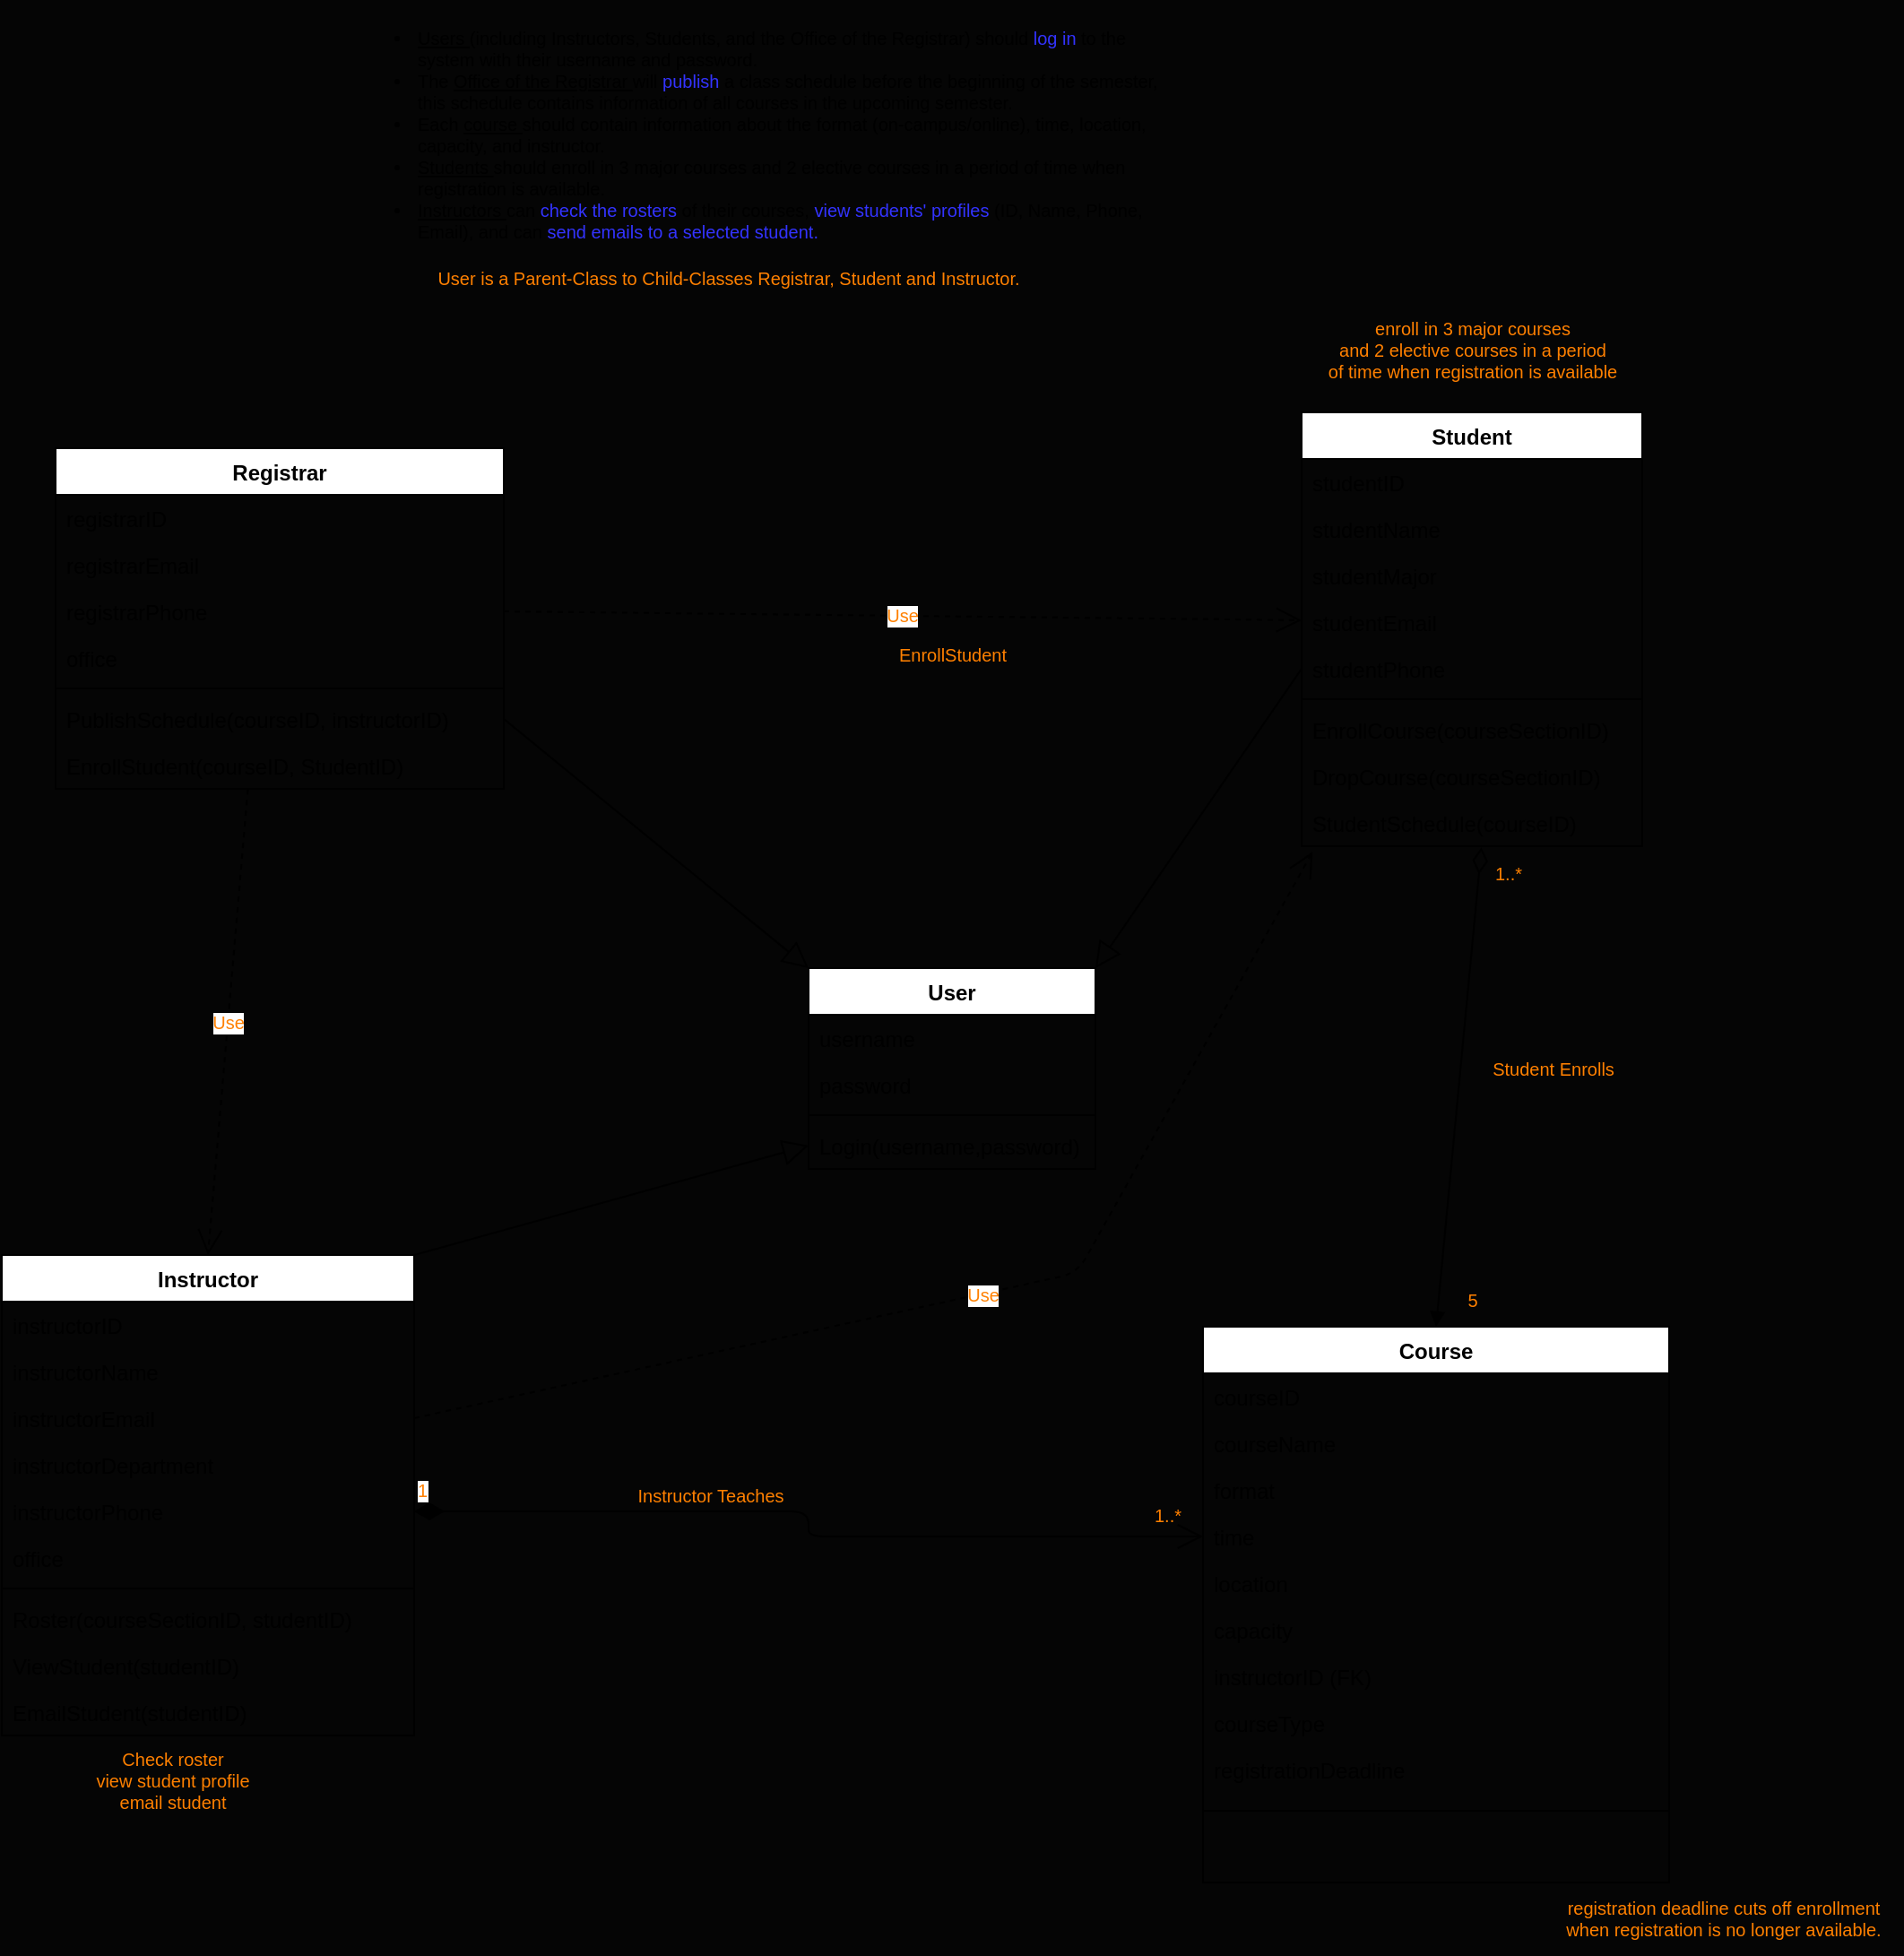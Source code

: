 <mxfile>
    <diagram id="s8RdSpvGGPMK100c2pMG" name="Page-1">
        <mxGraphModel dx="2013" dy="1139" grid="1" gridSize="10" guides="1" tooltips="1" connect="1" arrows="1" fold="1" page="0" pageScale="1" pageWidth="850" pageHeight="1100" background="#050505" math="0" shadow="0">
            <root>
                <mxCell id="0"/>
                <mxCell id="1" parent="0"/>
                <mxCell id="91" style="edgeStyle=none;html=1;exitX=1;exitY=0;exitDx=0;exitDy=0;entryX=0;entryY=0.5;entryDx=0;entryDy=0;fontSize=10;fontColor=#FF8000;endArrow=block;endFill=0;endSize=12;" edge="1" parent="1" source="2" target="31">
                    <mxGeometry relative="1" as="geometry"/>
                </mxCell>
                <mxCell id="2" value="Instructor" style="swimlane;fontStyle=1;align=center;verticalAlign=top;childLayout=stackLayout;horizontal=1;startSize=26;horizontalStack=0;resizeParent=1;resizeParentMax=0;resizeLast=0;collapsible=1;marginBottom=0;" parent="1" vertex="1">
                    <mxGeometry x="10" y="710" width="230" height="268" as="geometry"/>
                </mxCell>
                <mxCell id="3" value="instructorID" style="text;strokeColor=none;fillColor=none;align=left;verticalAlign=top;spacingLeft=4;spacingRight=4;overflow=hidden;rotatable=0;points=[[0,0.5],[1,0.5]];portConstraint=eastwest;" parent="2" vertex="1">
                    <mxGeometry y="26" width="230" height="26" as="geometry"/>
                </mxCell>
                <mxCell id="43" value="instructorName" style="text;strokeColor=none;fillColor=none;align=left;verticalAlign=top;spacingLeft=4;spacingRight=4;overflow=hidden;rotatable=0;points=[[0,0.5],[1,0.5]];portConstraint=eastwest;" vertex="1" parent="2">
                    <mxGeometry y="52" width="230" height="26" as="geometry"/>
                </mxCell>
                <mxCell id="61" value="instructorEmail" style="text;strokeColor=none;fillColor=none;align=left;verticalAlign=top;spacingLeft=4;spacingRight=4;overflow=hidden;rotatable=0;points=[[0,0.5],[1,0.5]];portConstraint=eastwest;" vertex="1" parent="2">
                    <mxGeometry y="78" width="230" height="26" as="geometry"/>
                </mxCell>
                <mxCell id="60" value="instructorDepartment" style="text;strokeColor=none;fillColor=none;align=left;verticalAlign=top;spacingLeft=4;spacingRight=4;overflow=hidden;rotatable=0;points=[[0,0.5],[1,0.5]];portConstraint=eastwest;" vertex="1" parent="2">
                    <mxGeometry y="104" width="230" height="26" as="geometry"/>
                </mxCell>
                <mxCell id="62" value="instructorPhone" style="text;strokeColor=none;fillColor=none;align=left;verticalAlign=top;spacingLeft=4;spacingRight=4;overflow=hidden;rotatable=0;points=[[0,0.5],[1,0.5]];portConstraint=eastwest;" vertex="1" parent="2">
                    <mxGeometry y="130" width="230" height="26" as="geometry"/>
                </mxCell>
                <mxCell id="66" value="office" style="text;strokeColor=none;fillColor=none;align=left;verticalAlign=top;spacingLeft=4;spacingRight=4;overflow=hidden;rotatable=0;points=[[0,0.5],[1,0.5]];portConstraint=eastwest;" vertex="1" parent="2">
                    <mxGeometry y="156" width="230" height="26" as="geometry"/>
                </mxCell>
                <mxCell id="4" value="" style="line;strokeWidth=1;fillColor=none;align=left;verticalAlign=middle;spacingTop=-1;spacingLeft=3;spacingRight=3;rotatable=0;labelPosition=right;points=[];portConstraint=eastwest;strokeColor=inherit;" parent="2" vertex="1">
                    <mxGeometry y="182" width="230" height="8" as="geometry"/>
                </mxCell>
                <mxCell id="5" value="Roster(courseSectionID, studentID)" style="text;strokeColor=none;fillColor=none;align=left;verticalAlign=top;spacingLeft=4;spacingRight=4;overflow=hidden;rotatable=0;points=[[0,0.5],[1,0.5]];portConstraint=eastwest;" parent="2" vertex="1">
                    <mxGeometry y="190" width="230" height="26" as="geometry"/>
                </mxCell>
                <mxCell id="80" value="ViewStudent(studentID)" style="text;strokeColor=none;fillColor=none;align=left;verticalAlign=top;spacingLeft=4;spacingRight=4;overflow=hidden;rotatable=0;points=[[0,0.5],[1,0.5]];portConstraint=eastwest;" vertex="1" parent="2">
                    <mxGeometry y="216" width="230" height="26" as="geometry"/>
                </mxCell>
                <mxCell id="81" value="EmailStudent(studentID)" style="text;strokeColor=none;fillColor=none;align=left;verticalAlign=top;spacingLeft=4;spacingRight=4;overflow=hidden;rotatable=0;points=[[0,0.5],[1,0.5]];portConstraint=eastwest;" vertex="1" parent="2">
                    <mxGeometry y="242" width="230" height="26" as="geometry"/>
                </mxCell>
                <mxCell id="7" value="&lt;ul style=&quot;font-size: 10px;&quot;&gt;&lt;li style=&quot;font-family: arial, helvetica, sans-serif; margin: 0px; padding-top: 0px; padding-bottom: 0px; border: 0px; outline: 0px; font-weight: inherit; font-style: inherit; list-style-position: outside; list-style-type: inherit; text-shadow: none !important;&quot;&gt;&lt;span style=&quot;margin: 0px; padding: 0px; border: 0px; outline: 0px; font-weight: inherit; font-style: inherit; text-shadow: none !important;&quot;&gt;&lt;u&gt;Users &lt;/u&gt;(including Instructors, Students, and the Office of the Registrar) should &lt;font color=&quot;#3333ff&quot;&gt;log in &lt;/font&gt;to the system with their username and password.&lt;/span&gt;&lt;/li&gt;&lt;li style=&quot;font-family: arial, helvetica, sans-serif; margin: 0px; padding-top: 0px; padding-bottom: 0px; border: 0px; outline: 0px; font-weight: inherit; font-style: inherit; list-style-position: outside; list-style-type: inherit; text-shadow: none !important;&quot;&gt;&lt;span style=&quot;margin: 0px; padding: 0px; border: 0px; outline: 0px; font-weight: inherit; font-style: inherit; text-shadow: none !important;&quot;&gt;The &lt;u&gt;Office of the Registrar &lt;/u&gt;will &lt;font color=&quot;#3333ff&quot;&gt;publish &lt;/font&gt;a class schedule before the beginning of the semester, this schedule contains information of all courses in the upcoming semester.&lt;/span&gt;&lt;/li&gt;&lt;li style=&quot;font-family: arial, helvetica, sans-serif; margin: 0px; padding-top: 0px; padding-bottom: 0px; border: 0px; outline: 0px; font-weight: inherit; font-style: inherit; list-style-position: outside; list-style-type: inherit; text-shadow: none !important;&quot;&gt;&lt;span style=&quot;margin: 0px; padding: 0px; border: 0px; outline: 0px; font-weight: inherit; font-style: inherit; text-shadow: none !important;&quot;&gt;Each &lt;u&gt;course &lt;/u&gt;should contain information about the format (on-campus/online), time, location, capacity, and instructor.&lt;/span&gt;&lt;/li&gt;&lt;li style=&quot;font-family: arial, helvetica, sans-serif; margin: 0px; padding-top: 0px; padding-bottom: 0px; border: 0px; outline: 0px; font-weight: inherit; font-style: inherit; list-style-position: outside; list-style-type: inherit; text-shadow: none !important;&quot;&gt;&lt;span style=&quot;margin: 0px; padding: 0px; border: 0px; outline: 0px; font-weight: inherit; font-style: inherit; text-shadow: none !important;&quot;&gt;&lt;u&gt;Students &lt;/u&gt;should enroll in 3 major courses and 2 elective courses in a period of time when registration is available.&lt;/span&gt;&lt;/li&gt;&lt;li style=&quot;font-family: arial, helvetica, sans-serif; margin: 0px; padding-top: 0px; padding-bottom: 0px; border: 0px; outline: 0px; font-weight: inherit; font-style: inherit; list-style-position: outside; list-style-type: inherit; text-shadow: none !important;&quot;&gt;&lt;span style=&quot;margin: 0px; padding: 0px; border: 0px; outline: 0px; font-weight: inherit; font-style: inherit; text-shadow: none !important;&quot;&gt;&lt;u&gt;Instructors &lt;/u&gt;can &lt;font color=&quot;#3333ff&quot;&gt;check the rosters &lt;/font&gt;of their courses, &lt;font color=&quot;#3333ff&quot;&gt;view students' profiles&lt;/font&gt; (ID, Name, Phone, Email), and can &lt;font color=&quot;#3333ff&quot;&gt;send emails to a selected student.&lt;/font&gt;&lt;/span&gt;&lt;/li&gt;&lt;/ul&gt;" style="text;strokeColor=none;fillColor=none;html=1;whiteSpace=wrap;verticalAlign=middle;overflow=hidden;" vertex="1" parent="1">
                    <mxGeometry x="200" y="10" width="455" height="150" as="geometry"/>
                </mxCell>
                <mxCell id="12" value="Student" style="swimlane;fontStyle=1;align=center;verticalAlign=top;childLayout=stackLayout;horizontal=1;startSize=26;horizontalStack=0;resizeParent=1;resizeParentMax=0;resizeLast=0;collapsible=1;marginBottom=0;" vertex="1" parent="1">
                    <mxGeometry x="735" y="240" width="190" height="242" as="geometry"/>
                </mxCell>
                <mxCell id="13" value="studentID" style="text;strokeColor=none;fillColor=none;align=left;verticalAlign=top;spacingLeft=4;spacingRight=4;overflow=hidden;rotatable=0;points=[[0,0.5],[1,0.5]];portConstraint=eastwest;" vertex="1" parent="12">
                    <mxGeometry y="26" width="190" height="26" as="geometry"/>
                </mxCell>
                <mxCell id="57" value="studentName" style="text;strokeColor=none;fillColor=none;align=left;verticalAlign=top;spacingLeft=4;spacingRight=4;overflow=hidden;rotatable=0;points=[[0,0.5],[1,0.5]];portConstraint=eastwest;" vertex="1" parent="12">
                    <mxGeometry y="52" width="190" height="26" as="geometry"/>
                </mxCell>
                <mxCell id="56" value="studentMajor" style="text;strokeColor=none;fillColor=none;align=left;verticalAlign=top;spacingLeft=4;spacingRight=4;overflow=hidden;rotatable=0;points=[[0,0.5],[1,0.5]];portConstraint=eastwest;" vertex="1" parent="12">
                    <mxGeometry y="78" width="190" height="26" as="geometry"/>
                </mxCell>
                <mxCell id="58" value="studentEmail" style="text;strokeColor=none;fillColor=none;align=left;verticalAlign=top;spacingLeft=4;spacingRight=4;overflow=hidden;rotatable=0;points=[[0,0.5],[1,0.5]];portConstraint=eastwest;" vertex="1" parent="12">
                    <mxGeometry y="104" width="190" height="26" as="geometry"/>
                </mxCell>
                <mxCell id="59" value="studentPhone" style="text;strokeColor=none;fillColor=none;align=left;verticalAlign=top;spacingLeft=4;spacingRight=4;overflow=hidden;rotatable=0;points=[[0,0.5],[1,0.5]];portConstraint=eastwest;" vertex="1" parent="12">
                    <mxGeometry y="130" width="190" height="26" as="geometry"/>
                </mxCell>
                <mxCell id="14" value="" style="line;strokeWidth=1;fillColor=none;align=left;verticalAlign=middle;spacingTop=-1;spacingLeft=3;spacingRight=3;rotatable=0;labelPosition=right;points=[];portConstraint=eastwest;strokeColor=inherit;" vertex="1" parent="12">
                    <mxGeometry y="156" width="190" height="8" as="geometry"/>
                </mxCell>
                <mxCell id="15" value="EnrollCourse(courseSectionID)" style="text;strokeColor=none;fillColor=none;align=left;verticalAlign=top;spacingLeft=4;spacingRight=4;overflow=hidden;rotatable=0;points=[[0,0.5],[1,0.5]];portConstraint=eastwest;" vertex="1" parent="12">
                    <mxGeometry y="164" width="190" height="26" as="geometry"/>
                </mxCell>
                <mxCell id="39" value="DropCourse(courseSectionID)" style="text;strokeColor=none;fillColor=none;align=left;verticalAlign=top;spacingLeft=4;spacingRight=4;overflow=hidden;rotatable=0;points=[[0,0.5],[1,0.5]];portConstraint=eastwest;" vertex="1" parent="12">
                    <mxGeometry y="190" width="190" height="26" as="geometry"/>
                </mxCell>
                <mxCell id="107" value="StudentSchedule(courseID)" style="text;strokeColor=none;fillColor=none;align=left;verticalAlign=top;spacingLeft=4;spacingRight=4;overflow=hidden;rotatable=0;points=[[0,0.5],[1,0.5]];portConstraint=eastwest;" vertex="1" parent="12">
                    <mxGeometry y="216" width="190" height="26" as="geometry"/>
                </mxCell>
                <mxCell id="103" style="edgeStyle=none;html=1;exitX=0.5;exitY=0;exitDx=0;exitDy=0;fontSize=10;fontColor=#FF8000;endArrow=diamondThin;endFill=0;endSize=12;startArrow=block;startFill=1;entryX=0.528;entryY=1.026;entryDx=0;entryDy=0;entryPerimeter=0;" edge="1" parent="1" source="16" target="107">
                    <mxGeometry relative="1" as="geometry">
                        <mxPoint x="1078" y="520" as="targetPoint"/>
                    </mxGeometry>
                </mxCell>
                <mxCell id="16" value="Course" style="swimlane;fontStyle=1;align=center;verticalAlign=top;childLayout=stackLayout;horizontal=1;startSize=26;horizontalStack=0;resizeParent=1;resizeParentMax=0;resizeLast=0;collapsible=1;marginBottom=0;" vertex="1" parent="1">
                    <mxGeometry x="680" y="750" width="260" height="310" as="geometry"/>
                </mxCell>
                <mxCell id="17" value="courseID" style="text;strokeColor=none;fillColor=none;align=left;verticalAlign=top;spacingLeft=4;spacingRight=4;overflow=hidden;rotatable=0;points=[[0,0.5],[1,0.5]];portConstraint=eastwest;" vertex="1" parent="16">
                    <mxGeometry y="26" width="260" height="26" as="geometry"/>
                </mxCell>
                <mxCell id="47" value="courseName" style="text;strokeColor=none;fillColor=none;align=left;verticalAlign=top;spacingLeft=4;spacingRight=4;overflow=hidden;rotatable=0;points=[[0,0.5],[1,0.5]];portConstraint=eastwest;" vertex="1" parent="16">
                    <mxGeometry y="52" width="260" height="26" as="geometry"/>
                </mxCell>
                <mxCell id="78" value="format" style="text;strokeColor=none;fillColor=none;align=left;verticalAlign=top;spacingLeft=4;spacingRight=4;overflow=hidden;rotatable=0;points=[[0,0.5],[1,0.5]];portConstraint=eastwest;" vertex="1" parent="16">
                    <mxGeometry y="78" width="260" height="26" as="geometry"/>
                </mxCell>
                <mxCell id="49" value="time" style="text;strokeColor=none;fillColor=none;align=left;verticalAlign=top;spacingLeft=4;spacingRight=4;overflow=hidden;rotatable=0;points=[[0,0.5],[1,0.5]];portConstraint=eastwest;" vertex="1" parent="16">
                    <mxGeometry y="104" width="260" height="26" as="geometry"/>
                </mxCell>
                <mxCell id="75" value="location" style="text;strokeColor=none;fillColor=none;align=left;verticalAlign=top;spacingLeft=4;spacingRight=4;overflow=hidden;rotatable=0;points=[[0,0.5],[1,0.5]];portConstraint=eastwest;" vertex="1" parent="16">
                    <mxGeometry y="130" width="260" height="26" as="geometry"/>
                </mxCell>
                <mxCell id="76" value="capacity" style="text;strokeColor=none;fillColor=none;align=left;verticalAlign=top;spacingLeft=4;spacingRight=4;overflow=hidden;rotatable=0;points=[[0,0.5],[1,0.5]];portConstraint=eastwest;" vertex="1" parent="16">
                    <mxGeometry y="156" width="260" height="26" as="geometry"/>
                </mxCell>
                <mxCell id="77" value="instructorID (FK)" style="text;strokeColor=none;fillColor=none;align=left;verticalAlign=top;spacingLeft=4;spacingRight=4;overflow=hidden;rotatable=0;points=[[0,0.5],[1,0.5]];portConstraint=eastwest;" vertex="1" parent="16">
                    <mxGeometry y="182" width="260" height="26" as="geometry"/>
                </mxCell>
                <mxCell id="98" value="courseType" style="text;strokeColor=none;fillColor=none;align=left;verticalAlign=top;spacingLeft=4;spacingRight=4;overflow=hidden;rotatable=0;points=[[0,0.5],[1,0.5]];portConstraint=eastwest;" vertex="1" parent="16">
                    <mxGeometry y="208" width="260" height="26" as="geometry"/>
                </mxCell>
                <mxCell id="99" value="registrationDeadline" style="text;strokeColor=none;fillColor=none;align=left;verticalAlign=top;spacingLeft=4;spacingRight=4;overflow=hidden;rotatable=0;points=[[0,0.5],[1,0.5]];portConstraint=eastwest;" vertex="1" parent="16">
                    <mxGeometry y="234" width="260" height="26" as="geometry"/>
                </mxCell>
                <mxCell id="18" value="" style="line;strokeWidth=1;fillColor=none;align=left;verticalAlign=middle;spacingTop=-1;spacingLeft=3;spacingRight=3;rotatable=0;labelPosition=right;points=[];portConstraint=eastwest;strokeColor=inherit;" vertex="1" parent="16">
                    <mxGeometry y="260" width="260" height="20" as="geometry"/>
                </mxCell>
                <mxCell id="55" value="&amp;nbsp;" style="text;html=1;align=left;verticalAlign=middle;resizable=0;points=[];autosize=1;strokeColor=none;fillColor=none;fontColor=#FFFFFF;" vertex="1" parent="16">
                    <mxGeometry y="280" width="260" height="30" as="geometry"/>
                </mxCell>
                <mxCell id="24" value="Registrar" style="swimlane;fontStyle=1;align=center;verticalAlign=top;childLayout=stackLayout;horizontal=1;startSize=26;horizontalStack=0;resizeParent=1;resizeParentMax=0;resizeLast=0;collapsible=1;marginBottom=0;" vertex="1" parent="1">
                    <mxGeometry x="40" y="260" width="250" height="190" as="geometry"/>
                </mxCell>
                <mxCell id="25" value="registrarID" style="text;strokeColor=none;fillColor=none;align=left;verticalAlign=top;spacingLeft=4;spacingRight=4;overflow=hidden;rotatable=0;points=[[0,0.5],[1,0.5]];portConstraint=eastwest;" vertex="1" parent="24">
                    <mxGeometry y="26" width="250" height="26" as="geometry"/>
                </mxCell>
                <mxCell id="64" value="registrarEmail" style="text;strokeColor=none;fillColor=none;align=left;verticalAlign=top;spacingLeft=4;spacingRight=4;overflow=hidden;rotatable=0;points=[[0,0.5],[1,0.5]];portConstraint=eastwest;" vertex="1" parent="24">
                    <mxGeometry y="52" width="250" height="26" as="geometry"/>
                </mxCell>
                <mxCell id="63" value="registrarPhone" style="text;strokeColor=none;fillColor=none;align=left;verticalAlign=top;spacingLeft=4;spacingRight=4;overflow=hidden;rotatable=0;points=[[0,0.5],[1,0.5]];portConstraint=eastwest;" vertex="1" parent="24">
                    <mxGeometry y="78" width="250" height="26" as="geometry"/>
                </mxCell>
                <mxCell id="65" value="office" style="text;strokeColor=none;fillColor=none;align=left;verticalAlign=top;spacingLeft=4;spacingRight=4;overflow=hidden;rotatable=0;points=[[0,0.5],[1,0.5]];portConstraint=eastwest;" vertex="1" parent="24">
                    <mxGeometry y="104" width="250" height="26" as="geometry"/>
                </mxCell>
                <mxCell id="26" value="" style="line;strokeWidth=1;fillColor=none;align=left;verticalAlign=middle;spacingTop=-1;spacingLeft=3;spacingRight=3;rotatable=0;labelPosition=right;points=[];portConstraint=eastwest;strokeColor=inherit;" vertex="1" parent="24">
                    <mxGeometry y="130" width="250" height="8" as="geometry"/>
                </mxCell>
                <mxCell id="27" value="PublishSchedule(courseID, instructorID)" style="text;strokeColor=none;fillColor=none;align=left;verticalAlign=top;spacingLeft=4;spacingRight=4;overflow=hidden;rotatable=0;points=[[0,0.5],[1,0.5]];portConstraint=eastwest;" vertex="1" parent="24">
                    <mxGeometry y="138" width="250" height="26" as="geometry"/>
                </mxCell>
                <mxCell id="70" value="EnrollStudent(courseID, StudentID)" style="text;strokeColor=none;fillColor=none;align=left;verticalAlign=top;spacingLeft=4;spacingRight=4;overflow=hidden;rotatable=0;points=[[0,0.5],[1,0.5]];portConstraint=eastwest;" vertex="1" parent="24">
                    <mxGeometry y="164" width="250" height="26" as="geometry"/>
                </mxCell>
                <mxCell id="28" value="User" style="swimlane;fontStyle=1;align=center;verticalAlign=top;childLayout=stackLayout;horizontal=1;startSize=26;horizontalStack=0;resizeParent=1;resizeParentMax=0;resizeLast=0;collapsible=1;marginBottom=0;" vertex="1" parent="1">
                    <mxGeometry x="460" y="550" width="160" height="112" as="geometry"/>
                </mxCell>
                <mxCell id="45" value="username" style="text;strokeColor=none;fillColor=none;align=left;verticalAlign=top;spacingLeft=4;spacingRight=4;overflow=hidden;rotatable=0;points=[[0,0.5],[1,0.5]];portConstraint=eastwest;" vertex="1" parent="28">
                    <mxGeometry y="26" width="160" height="26" as="geometry"/>
                </mxCell>
                <mxCell id="29" value="password" style="text;strokeColor=none;fillColor=none;align=left;verticalAlign=top;spacingLeft=4;spacingRight=4;overflow=hidden;rotatable=0;points=[[0,0.5],[1,0.5]];portConstraint=eastwest;" vertex="1" parent="28">
                    <mxGeometry y="52" width="160" height="26" as="geometry"/>
                </mxCell>
                <mxCell id="30" value="" style="line;strokeWidth=1;fillColor=none;align=left;verticalAlign=middle;spacingTop=-1;spacingLeft=3;spacingRight=3;rotatable=0;labelPosition=right;points=[];portConstraint=eastwest;strokeColor=inherit;" vertex="1" parent="28">
                    <mxGeometry y="78" width="160" height="8" as="geometry"/>
                </mxCell>
                <mxCell id="31" value="Login(username,password)" style="text;strokeColor=none;fillColor=none;align=left;verticalAlign=top;spacingLeft=4;spacingRight=4;overflow=hidden;rotatable=0;points=[[0,0.5],[1,0.5]];portConstraint=eastwest;" vertex="1" parent="28">
                    <mxGeometry y="86" width="160" height="26" as="geometry"/>
                </mxCell>
                <mxCell id="79" value="enroll in 3 major courses&lt;br&gt;and 2 elective courses in a period&lt;br&gt;of time when registration is available" style="text;html=1;align=center;verticalAlign=middle;resizable=0;points=[];autosize=1;strokeColor=none;fillColor=none;fontSize=10;fontColor=#FF8000;" vertex="1" parent="1">
                    <mxGeometry x="740" y="180" width="180" height="50" as="geometry"/>
                </mxCell>
                <mxCell id="82" value="&lt;font color=&quot;#ff8000&quot;&gt;Check roster&lt;br&gt;view student profile&lt;br&gt;email student&lt;br&gt;&lt;/font&gt;" style="text;html=1;align=center;verticalAlign=middle;resizable=0;points=[];autosize=1;strokeColor=none;fillColor=none;fontSize=10;fontColor=#3333FF;" vertex="1" parent="1">
                    <mxGeometry x="50" y="978" width="110" height="50" as="geometry"/>
                </mxCell>
                <mxCell id="87" value="" style="endArrow=block;endFill=0;endSize=12;html=1;fontSize=10;fontColor=#FF8000;entryX=0;entryY=0;entryDx=0;entryDy=0;exitX=1;exitY=0.5;exitDx=0;exitDy=0;" edge="1" parent="1" source="27" target="28">
                    <mxGeometry width="160" relative="1" as="geometry">
                        <mxPoint x="350" y="410" as="sourcePoint"/>
                        <mxPoint x="510" y="410" as="targetPoint"/>
                    </mxGeometry>
                </mxCell>
                <mxCell id="88" style="edgeStyle=none;html=1;exitX=0;exitY=0.5;exitDx=0;exitDy=0;fontSize=10;fontColor=#FF8000;endArrow=block;endFill=0;endSize=12;" edge="1" parent="1" source="59">
                    <mxGeometry relative="1" as="geometry">
                        <mxPoint x="620" y="550" as="targetPoint"/>
                    </mxGeometry>
                </mxCell>
                <mxCell id="90" value="User is a Parent-Class to Child-Classes Registrar, Student and Instructor." style="text;html=1;align=center;verticalAlign=middle;resizable=0;points=[];autosize=1;strokeColor=none;fillColor=none;fontSize=10;fontColor=#FF8000;" vertex="1" parent="1">
                    <mxGeometry x="240" y="150" width="350" height="30" as="geometry"/>
                </mxCell>
                <mxCell id="94" value="1" style="endArrow=open;html=1;endSize=12;startArrow=diamondThin;startSize=14;startFill=1;edgeStyle=orthogonalEdgeStyle;align=left;verticalAlign=bottom;fontSize=10;fontColor=#FF8000;exitX=1;exitY=0.5;exitDx=0;exitDy=0;entryX=0;entryY=0.5;entryDx=0;entryDy=0;" edge="1" parent="1" source="62" target="49">
                    <mxGeometry x="-1" y="3" relative="1" as="geometry">
                        <mxPoint x="360" y="860" as="sourcePoint"/>
                        <mxPoint x="520" y="860" as="targetPoint"/>
                    </mxGeometry>
                </mxCell>
                <mxCell id="97" value="1..*" style="text;html=1;align=center;verticalAlign=middle;resizable=0;points=[];autosize=1;strokeColor=none;fillColor=none;fontSize=10;fontColor=#FF8000;" vertex="1" parent="1">
                    <mxGeometry x="640" y="840" width="40" height="30" as="geometry"/>
                </mxCell>
                <mxCell id="100" value="registration deadline cuts off enrollment &lt;br&gt;when registration is no longer available." style="text;html=1;align=center;verticalAlign=middle;resizable=0;points=[];autosize=1;strokeColor=none;fillColor=none;fontSize=10;fontColor=#FF8000;" vertex="1" parent="1">
                    <mxGeometry x="870" y="1060" width="200" height="40" as="geometry"/>
                </mxCell>
                <mxCell id="105" value="5" style="text;html=1;align=center;verticalAlign=middle;resizable=0;points=[];autosize=1;strokeColor=none;fillColor=none;fontSize=10;fontColor=#FF8000;" vertex="1" parent="1">
                    <mxGeometry x="815" y="720" width="30" height="30" as="geometry"/>
                </mxCell>
                <mxCell id="106" value="Student Enrolls" style="text;html=1;align=center;verticalAlign=middle;resizable=0;points=[];autosize=1;strokeColor=none;fillColor=none;fontSize=10;fontColor=#FF8000;" vertex="1" parent="1">
                    <mxGeometry x="830" y="591" width="90" height="30" as="geometry"/>
                </mxCell>
                <mxCell id="104" value="1..*" style="text;html=1;align=center;verticalAlign=middle;resizable=0;points=[];autosize=1;strokeColor=none;fillColor=none;fontSize=10;fontColor=#FF8000;" vertex="1" parent="1">
                    <mxGeometry x="755" y="482" width="190" height="30" as="geometry"/>
                </mxCell>
                <mxCell id="109" value="Use" style="endArrow=open;endSize=12;dashed=1;html=1;fontSize=10;fontColor=#FF8000;exitX=0.429;exitY=1.006;exitDx=0;exitDy=0;exitPerimeter=0;entryX=0.5;entryY=0;entryDx=0;entryDy=0;" edge="1" parent="1" source="70" target="2">
                    <mxGeometry width="160" relative="1" as="geometry">
                        <mxPoint x="50" y="580" as="sourcePoint"/>
                        <mxPoint x="210" y="580" as="targetPoint"/>
                    </mxGeometry>
                </mxCell>
                <mxCell id="110" value="Use" style="endArrow=open;endSize=12;dashed=1;html=1;fontSize=10;fontColor=#FF8000;exitX=1;exitY=0.5;exitDx=0;exitDy=0;" edge="1" parent="1" source="63" target="58">
                    <mxGeometry width="160" relative="1" as="geometry">
                        <mxPoint x="390" y="354.58" as="sourcePoint"/>
                        <mxPoint x="550" y="354.58" as="targetPoint"/>
                    </mxGeometry>
                </mxCell>
                <mxCell id="111" value="EnrollStudent" style="text;html=1;align=center;verticalAlign=middle;resizable=0;points=[];autosize=1;strokeColor=none;fillColor=none;fontSize=10;fontColor=#FF8000;" vertex="1" parent="1">
                    <mxGeometry x="500" y="360" width="80" height="30" as="geometry"/>
                </mxCell>
                <mxCell id="112" value="Instructor Teaches" style="text;html=1;align=center;verticalAlign=middle;resizable=0;points=[];autosize=1;strokeColor=none;fillColor=none;fontSize=10;fontColor=#FF8000;" vertex="1" parent="1">
                    <mxGeometry x="350" y="829" width="110" height="30" as="geometry"/>
                </mxCell>
                <mxCell id="113" value="Use" style="endArrow=open;endSize=12;dashed=1;html=1;fontSize=10;fontColor=#FF8000;exitX=1;exitY=0.5;exitDx=0;exitDy=0;entryX=0.032;entryY=1.122;entryDx=0;entryDy=0;entryPerimeter=0;" edge="1" parent="1" source="61" target="107">
                    <mxGeometry width="160" relative="1" as="geometry">
                        <mxPoint x="250" y="810" as="sourcePoint"/>
                        <mxPoint x="410" y="810" as="targetPoint"/>
                        <Array as="points">
                            <mxPoint x="610" y="720"/>
                        </Array>
                    </mxGeometry>
                </mxCell>
            </root>
        </mxGraphModel>
    </diagram>
</mxfile>